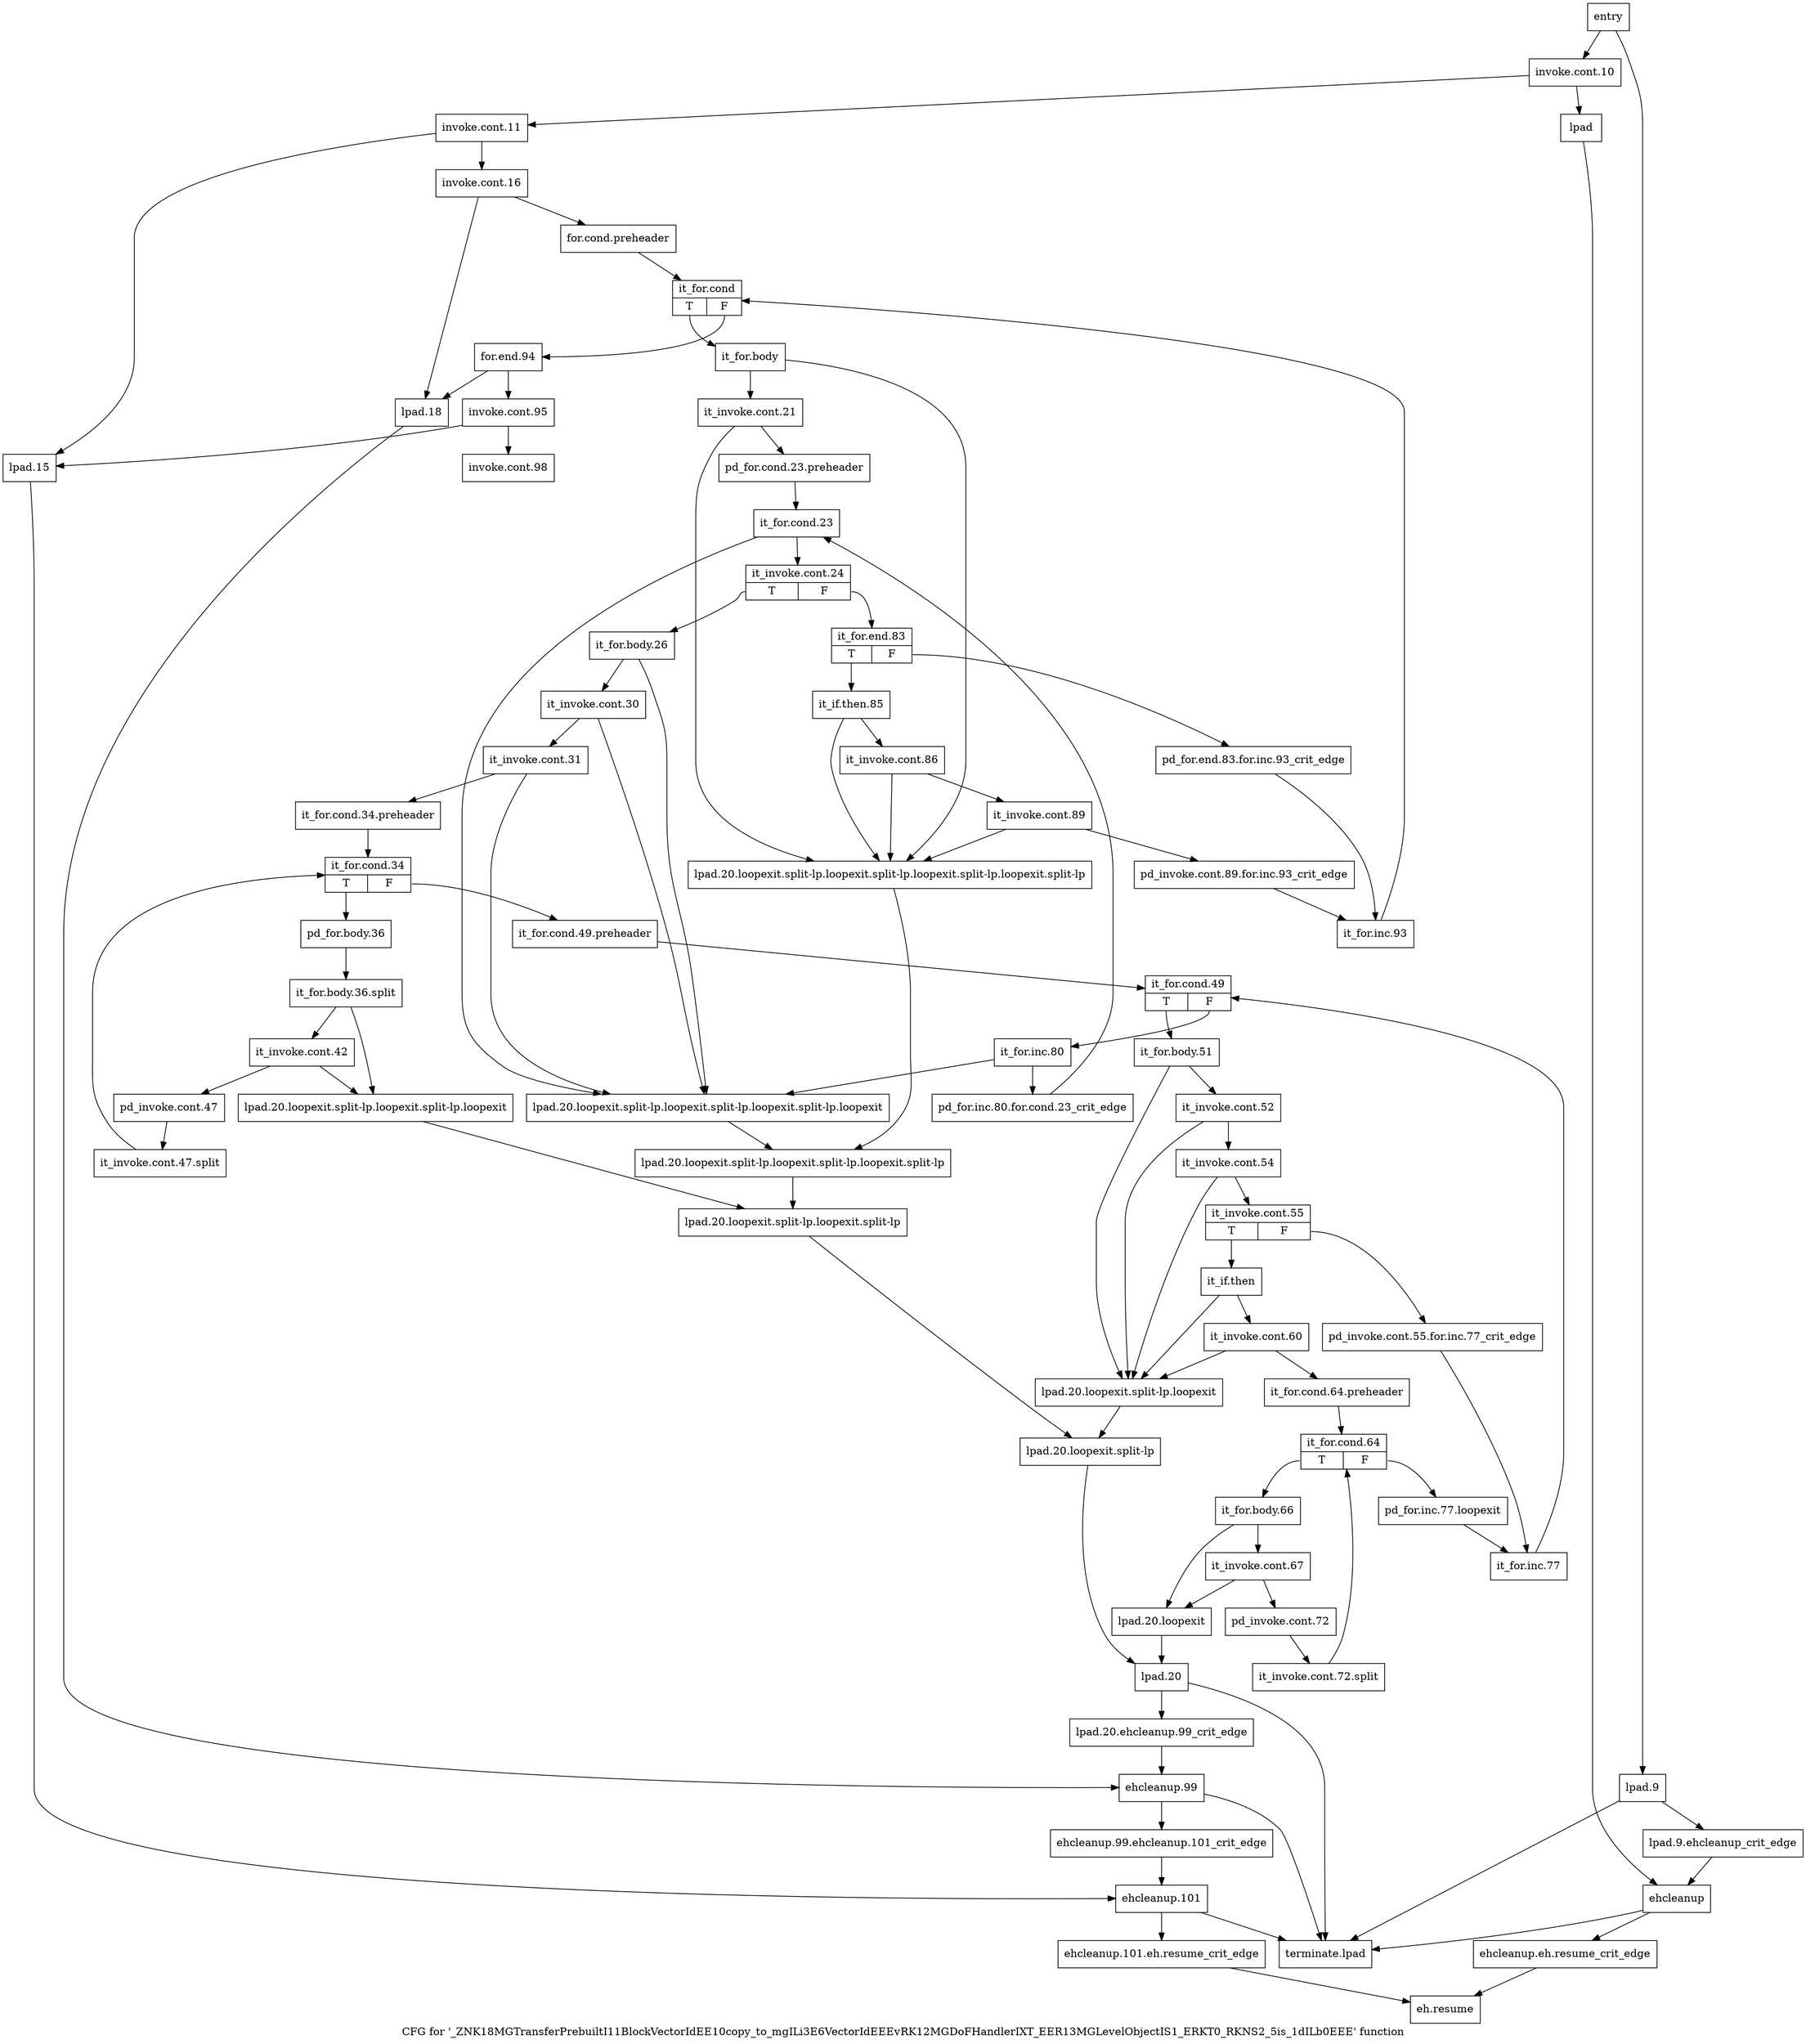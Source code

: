 digraph "CFG for '_ZNK18MGTransferPrebuiltI11BlockVectorIdEE10copy_to_mgILi3E6VectorIdEEEvRK12MGDoFHandlerIXT_EER13MGLevelObjectIS1_ERKT0_RKNS2_5is_1dILb0EEE' function" {
	label="CFG for '_ZNK18MGTransferPrebuiltI11BlockVectorIdEE10copy_to_mgILi3E6VectorIdEEEvRK12MGDoFHandlerIXT_EER13MGLevelObjectIS1_ERKT0_RKNS2_5is_1dILb0EEE' function";

	Node0x672ac10 [shape=record,label="{entry}"];
	Node0x672ac10 -> Node0x672ac60;
	Node0x672ac10 -> Node0x672c5a0;
	Node0x672ac60 [shape=record,label="{invoke.cont.10}"];
	Node0x672ac60 -> Node0x672acb0;
	Node0x672ac60 -> Node0x672c550;
	Node0x672acb0 [shape=record,label="{invoke.cont.11}"];
	Node0x672acb0 -> Node0x672ad00;
	Node0x672acb0 -> Node0x672c6e0;
	Node0x672ad00 [shape=record,label="{invoke.cont.16}"];
	Node0x672ad00 -> Node0x672ad50;
	Node0x672ad00 -> Node0x672c730;
	Node0x672ad50 [shape=record,label="{for.cond.preheader}"];
	Node0x672ad50 -> Node0x67217a0;
	Node0x67217a0 [shape=record,label="{it_for.cond|{<s0>T|<s1>F}}"];
	Node0x67217a0:s0 -> Node0x67217f0;
	Node0x67217a0:s1 -> Node0x672d220;
	Node0x67217f0 [shape=record,label="{it_for.body}"];
	Node0x67217f0 -> Node0x672c140;
	Node0x67217f0 -> Node0x672c8c0;
	Node0x672c140 [shape=record,label="{it_invoke.cont.21}"];
	Node0x672c140 -> Node0x672c190;
	Node0x672c140 -> Node0x672c8c0;
	Node0x672c190 [shape=record,label="{pd_for.cond.23.preheader}"];
	Node0x672c190 -> Node0x672c1e0;
	Node0x672c1e0 [shape=record,label="{it_for.cond.23}"];
	Node0x672c1e0 -> Node0x672c230;
	Node0x672c1e0 -> Node0x672c870;
	Node0x672c230 [shape=record,label="{it_invoke.cont.24|{<s0>T|<s1>F}}"];
	Node0x672c230:s0 -> Node0x672c280;
	Node0x672c230:s1 -> Node0x672cff0;
	Node0x672c280 [shape=record,label="{it_for.body.26}"];
	Node0x672c280 -> Node0x672c2d0;
	Node0x672c280 -> Node0x672c870;
	Node0x672c2d0 [shape=record,label="{it_invoke.cont.30}"];
	Node0x672c2d0 -> Node0x672c320;
	Node0x672c2d0 -> Node0x672c870;
	Node0x672c320 [shape=record,label="{it_invoke.cont.31}"];
	Node0x672c320 -> Node0x672c370;
	Node0x672c320 -> Node0x672c870;
	Node0x672c370 [shape=record,label="{it_for.cond.34.preheader}"];
	Node0x672c370 -> Node0x672c3c0;
	Node0x672c3c0 [shape=record,label="{it_for.cond.34|{<s0>T|<s1>F}}"];
	Node0x672c3c0:s0 -> Node0x672c460;
	Node0x672c3c0:s1 -> Node0x672c410;
	Node0x672c410 [shape=record,label="{it_for.cond.49.preheader}"];
	Node0x672c410 -> Node0x672caa0;
	Node0x672c460 [shape=record,label="{pd_for.body.36}"];
	Node0x672c460 -> Node0xaddb030;
	Node0xaddb030 [shape=record,label="{it_for.body.36.split}"];
	Node0xaddb030 -> Node0x672c4b0;
	Node0xaddb030 -> Node0x672c820;
	Node0x672c4b0 [shape=record,label="{it_invoke.cont.42}"];
	Node0x672c4b0 -> Node0x672c500;
	Node0x672c4b0 -> Node0x672c820;
	Node0x672c500 [shape=record,label="{pd_invoke.cont.47}"];
	Node0x672c500 -> Node0xadf4270;
	Node0xadf4270 [shape=record,label="{it_invoke.cont.47.split}"];
	Node0xadf4270 -> Node0x672c3c0;
	Node0x672c550 [shape=record,label="{lpad}"];
	Node0x672c550 -> Node0x672c640;
	Node0x672c5a0 [shape=record,label="{lpad.9}"];
	Node0x672c5a0 -> Node0x672c5f0;
	Node0x672c5a0 -> Node0x672d4a0;
	Node0x672c5f0 [shape=record,label="{lpad.9.ehcleanup_crit_edge}"];
	Node0x672c5f0 -> Node0x672c640;
	Node0x672c640 [shape=record,label="{ehcleanup}"];
	Node0x672c640 -> Node0x672c690;
	Node0x672c640 -> Node0x672d4a0;
	Node0x672c690 [shape=record,label="{ehcleanup.eh.resume_crit_edge}"];
	Node0x672c690 -> Node0x672d450;
	Node0x672c6e0 [shape=record,label="{lpad.15}"];
	Node0x672c6e0 -> Node0x672d3b0;
	Node0x672c730 [shape=record,label="{lpad.18}"];
	Node0x672c730 -> Node0x672d310;
	Node0x672c780 [shape=record,label="{lpad.20.loopexit}"];
	Node0x672c780 -> Node0x672ca00;
	Node0x672c7d0 [shape=record,label="{lpad.20.loopexit.split-lp.loopexit}"];
	Node0x672c7d0 -> Node0x672c9b0;
	Node0x672c820 [shape=record,label="{lpad.20.loopexit.split-lp.loopexit.split-lp.loopexit}"];
	Node0x672c820 -> Node0x672c960;
	Node0x672c870 [shape=record,label="{lpad.20.loopexit.split-lp.loopexit.split-lp.loopexit.split-lp.loopexit}"];
	Node0x672c870 -> Node0x672c910;
	Node0x672c8c0 [shape=record,label="{lpad.20.loopexit.split-lp.loopexit.split-lp.loopexit.split-lp.loopexit.split-lp}"];
	Node0x672c8c0 -> Node0x672c910;
	Node0x672c910 [shape=record,label="{lpad.20.loopexit.split-lp.loopexit.split-lp.loopexit.split-lp}"];
	Node0x672c910 -> Node0x672c960;
	Node0x672c960 [shape=record,label="{lpad.20.loopexit.split-lp.loopexit.split-lp}"];
	Node0x672c960 -> Node0x672c9b0;
	Node0x672c9b0 [shape=record,label="{lpad.20.loopexit.split-lp}"];
	Node0x672c9b0 -> Node0x672ca00;
	Node0x672ca00 [shape=record,label="{lpad.20}"];
	Node0x672ca00 -> Node0x672ca50;
	Node0x672ca00 -> Node0x672d4a0;
	Node0x672ca50 [shape=record,label="{lpad.20.ehcleanup.99_crit_edge}"];
	Node0x672ca50 -> Node0x672d310;
	Node0x672caa0 [shape=record,label="{it_for.cond.49|{<s0>T|<s1>F}}"];
	Node0x672caa0:s0 -> Node0x672caf0;
	Node0x672caa0:s1 -> Node0x672cf50;
	Node0x672caf0 [shape=record,label="{it_for.body.51}"];
	Node0x672caf0 -> Node0x672cb40;
	Node0x672caf0 -> Node0x672c7d0;
	Node0x672cb40 [shape=record,label="{it_invoke.cont.52}"];
	Node0x672cb40 -> Node0x672cb90;
	Node0x672cb40 -> Node0x672c7d0;
	Node0x672cb90 [shape=record,label="{it_invoke.cont.54}"];
	Node0x672cb90 -> Node0x672cbe0;
	Node0x672cb90 -> Node0x672c7d0;
	Node0x672cbe0 [shape=record,label="{it_invoke.cont.55|{<s0>T|<s1>F}}"];
	Node0x672cbe0:s0 -> Node0x672cc80;
	Node0x672cbe0:s1 -> Node0x672cc30;
	Node0x672cc30 [shape=record,label="{pd_invoke.cont.55.for.inc.77_crit_edge}"];
	Node0x672cc30 -> Node0x672cf00;
	Node0x672cc80 [shape=record,label="{it_if.then}"];
	Node0x672cc80 -> Node0x672ccd0;
	Node0x672cc80 -> Node0x672c7d0;
	Node0x672ccd0 [shape=record,label="{it_invoke.cont.60}"];
	Node0x672ccd0 -> Node0x672cd20;
	Node0x672ccd0 -> Node0x672c7d0;
	Node0x672cd20 [shape=record,label="{it_for.cond.64.preheader}"];
	Node0x672cd20 -> Node0x672cd70;
	Node0x672cd70 [shape=record,label="{it_for.cond.64|{<s0>T|<s1>F}}"];
	Node0x672cd70:s0 -> Node0x672cdc0;
	Node0x672cd70:s1 -> Node0x672ceb0;
	Node0x672cdc0 [shape=record,label="{it_for.body.66}"];
	Node0x672cdc0 -> Node0x672ce10;
	Node0x672cdc0 -> Node0x672c780;
	Node0x672ce10 [shape=record,label="{it_invoke.cont.67}"];
	Node0x672ce10 -> Node0x672ce60;
	Node0x672ce10 -> Node0x672c780;
	Node0x672ce60 [shape=record,label="{pd_invoke.cont.72}"];
	Node0x672ce60 -> Node0xadf4540;
	Node0xadf4540 [shape=record,label="{it_invoke.cont.72.split}"];
	Node0xadf4540 -> Node0x672cd70;
	Node0x672ceb0 [shape=record,label="{pd_for.inc.77.loopexit}"];
	Node0x672ceb0 -> Node0x672cf00;
	Node0x672cf00 [shape=record,label="{it_for.inc.77}"];
	Node0x672cf00 -> Node0x672caa0;
	Node0x672cf50 [shape=record,label="{it_for.inc.80}"];
	Node0x672cf50 -> Node0x672cfa0;
	Node0x672cf50 -> Node0x672c870;
	Node0x672cfa0 [shape=record,label="{pd_for.inc.80.for.cond.23_crit_edge}"];
	Node0x672cfa0 -> Node0x672c1e0;
	Node0x672cff0 [shape=record,label="{it_for.end.83|{<s0>T|<s1>F}}"];
	Node0x672cff0:s0 -> Node0x672d090;
	Node0x672cff0:s1 -> Node0x672d040;
	Node0x672d040 [shape=record,label="{pd_for.end.83.for.inc.93_crit_edge}"];
	Node0x672d040 -> Node0x672d1d0;
	Node0x672d090 [shape=record,label="{it_if.then.85}"];
	Node0x672d090 -> Node0x672d0e0;
	Node0x672d090 -> Node0x672c8c0;
	Node0x672d0e0 [shape=record,label="{it_invoke.cont.86}"];
	Node0x672d0e0 -> Node0x672d130;
	Node0x672d0e0 -> Node0x672c8c0;
	Node0x672d130 [shape=record,label="{it_invoke.cont.89}"];
	Node0x672d130 -> Node0x672d180;
	Node0x672d130 -> Node0x672c8c0;
	Node0x672d180 [shape=record,label="{pd_invoke.cont.89.for.inc.93_crit_edge}"];
	Node0x672d180 -> Node0x672d1d0;
	Node0x672d1d0 [shape=record,label="{it_for.inc.93}"];
	Node0x672d1d0 -> Node0x67217a0;
	Node0x672d220 [shape=record,label="{for.end.94}"];
	Node0x672d220 -> Node0x672d270;
	Node0x672d220 -> Node0x672c730;
	Node0x672d270 [shape=record,label="{invoke.cont.95}"];
	Node0x672d270 -> Node0x672d2c0;
	Node0x672d270 -> Node0x672c6e0;
	Node0x672d2c0 [shape=record,label="{invoke.cont.98}"];
	Node0x672d310 [shape=record,label="{ehcleanup.99}"];
	Node0x672d310 -> Node0x672d360;
	Node0x672d310 -> Node0x672d4a0;
	Node0x672d360 [shape=record,label="{ehcleanup.99.ehcleanup.101_crit_edge}"];
	Node0x672d360 -> Node0x672d3b0;
	Node0x672d3b0 [shape=record,label="{ehcleanup.101}"];
	Node0x672d3b0 -> Node0x672d400;
	Node0x672d3b0 -> Node0x672d4a0;
	Node0x672d400 [shape=record,label="{ehcleanup.101.eh.resume_crit_edge}"];
	Node0x672d400 -> Node0x672d450;
	Node0x672d450 [shape=record,label="{eh.resume}"];
	Node0x672d4a0 [shape=record,label="{terminate.lpad}"];
}
